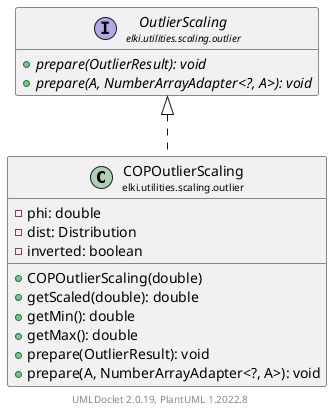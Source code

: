 @startuml
    remove .*\.(Instance|Par|Parameterizer|Factory)$
    set namespaceSeparator none
    hide empty fields
    hide empty methods

    class "<size:14>COPOutlierScaling\n<size:10>elki.utilities.scaling.outlier" as elki.utilities.scaling.outlier.COPOutlierScaling [[COPOutlierScaling.html]] {
        -phi: double
        -dist: Distribution
        -inverted: boolean
        +COPOutlierScaling(double)
        +getScaled(double): double
        +getMin(): double
        +getMax(): double
        +prepare(OutlierResult): void
        +prepare(A, NumberArrayAdapter<?, A>): void
    }

    interface "<size:14>OutlierScaling\n<size:10>elki.utilities.scaling.outlier" as elki.utilities.scaling.outlier.OutlierScaling [[OutlierScaling.html]] {
        {abstract} +prepare(OutlierResult): void
        {abstract} +prepare(A, NumberArrayAdapter<?, A>): void
    }
    class "<size:14>COPOutlierScaling.Par\n<size:10>elki.utilities.scaling.outlier" as elki.utilities.scaling.outlier.COPOutlierScaling.Par [[COPOutlierScaling.Par.html]]

    elki.utilities.scaling.outlier.OutlierScaling <|.. elki.utilities.scaling.outlier.COPOutlierScaling
    elki.utilities.scaling.outlier.COPOutlierScaling +-- elki.utilities.scaling.outlier.COPOutlierScaling.Par

    center footer UMLDoclet 2.0.19, PlantUML 1.2022.8
@enduml
